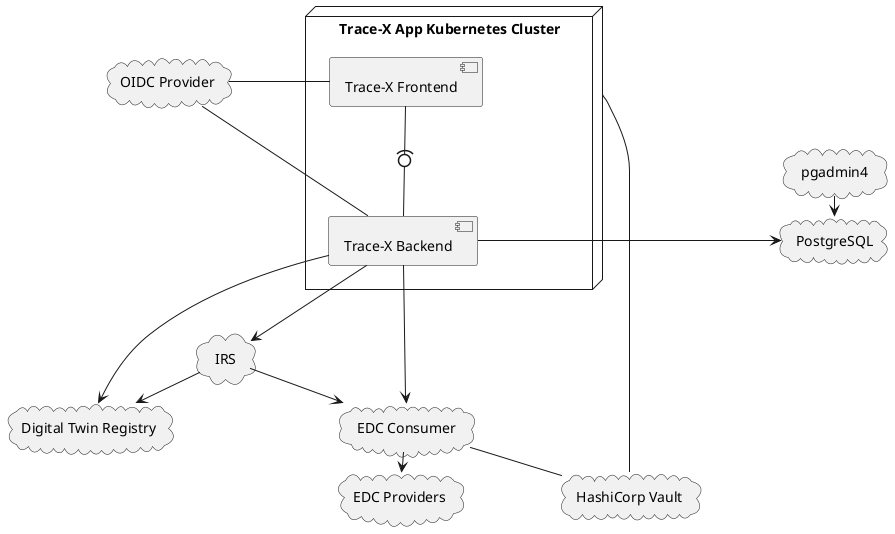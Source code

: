 @startuml
skinparam monochrome true
skinparam shadowing false
skinparam nodesep 100
skinparam ranksep 20

cloud "OIDC Provider" as oidc
cloud "Digital Twin Registry" as dtr
cloud "EDC Providers" as providers
cloud IRS
cloud "HashiCorp Vault" as vault
cloud  "EDC Consumer" as consumer

cloud PostgreSQL
cloud pgadmin4



node "Trace-X App Kubernetes Cluster" as k8sbe {

    component "Trace-X Backend" as TraceXBackend
    component "Trace-X Frontend" as TraceXFrontend
    TraceXBackend -> PostgreSQL
    TraceXBackend --> consumer
    TraceXBackend ---> IRS
    IRS -->  consumer
    pgadmin4 --> PostgreSQL

}

TraceXFrontend --(0-- TraceXBackend

oidc - TraceXFrontend
oidc - TraceXBackend
TraceXBackend -> dtr
IRS --> dtr
consumer --> providers
consumer -- vault
k8sbe -- vault

@enduml

